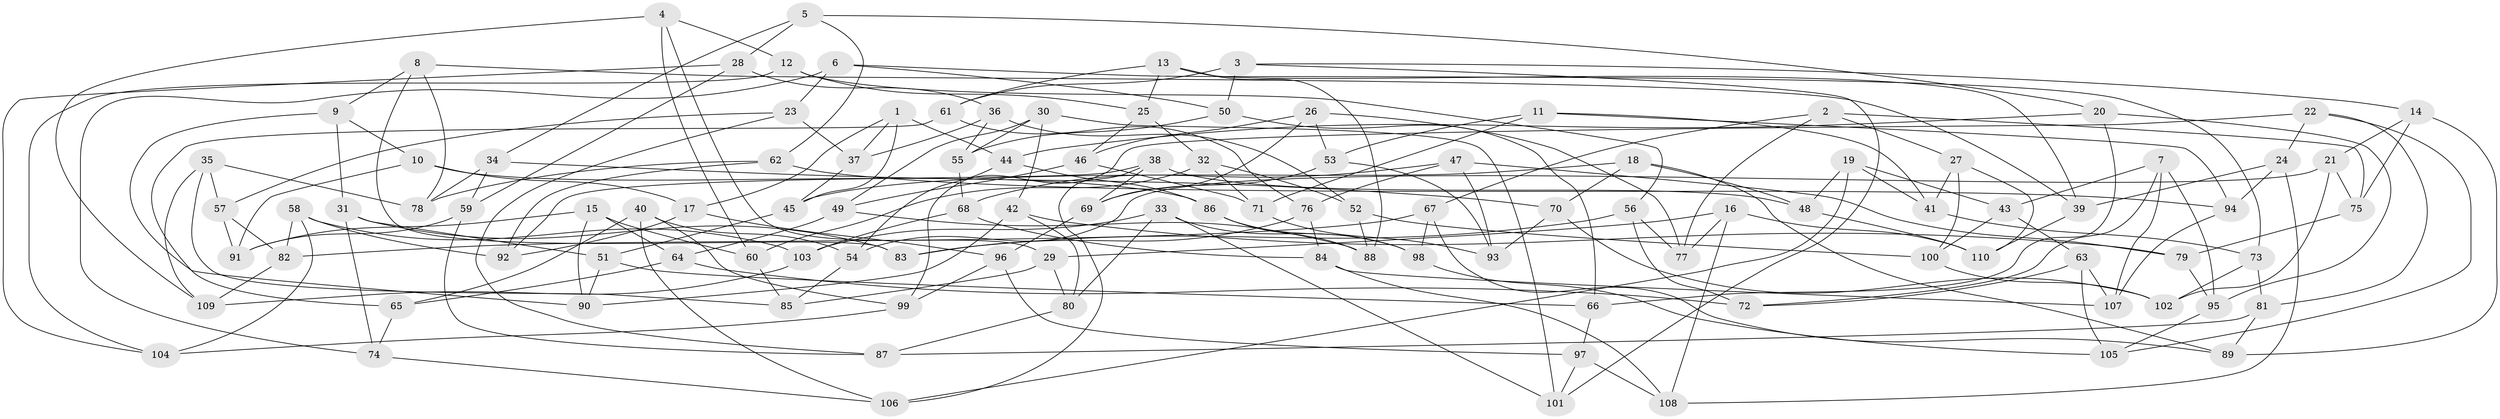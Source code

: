 // Generated by graph-tools (version 1.1) at 2025/03/03/09/25 03:03:09]
// undirected, 110 vertices, 220 edges
graph export_dot {
graph [start="1"]
  node [color=gray90,style=filled];
  1;
  2;
  3;
  4;
  5;
  6;
  7;
  8;
  9;
  10;
  11;
  12;
  13;
  14;
  15;
  16;
  17;
  18;
  19;
  20;
  21;
  22;
  23;
  24;
  25;
  26;
  27;
  28;
  29;
  30;
  31;
  32;
  33;
  34;
  35;
  36;
  37;
  38;
  39;
  40;
  41;
  42;
  43;
  44;
  45;
  46;
  47;
  48;
  49;
  50;
  51;
  52;
  53;
  54;
  55;
  56;
  57;
  58;
  59;
  60;
  61;
  62;
  63;
  64;
  65;
  66;
  67;
  68;
  69;
  70;
  71;
  72;
  73;
  74;
  75;
  76;
  77;
  78;
  79;
  80;
  81;
  82;
  83;
  84;
  85;
  86;
  87;
  88;
  89;
  90;
  91;
  92;
  93;
  94;
  95;
  96;
  97;
  98;
  99;
  100;
  101;
  102;
  103;
  104;
  105;
  106;
  107;
  108;
  109;
  110;
  1 -- 37;
  1 -- 45;
  1 -- 17;
  1 -- 44;
  2 -- 77;
  2 -- 27;
  2 -- 67;
  2 -- 75;
  3 -- 50;
  3 -- 101;
  3 -- 61;
  3 -- 14;
  4 -- 109;
  4 -- 12;
  4 -- 29;
  4 -- 60;
  5 -- 20;
  5 -- 28;
  5 -- 34;
  5 -- 62;
  6 -- 74;
  6 -- 23;
  6 -- 73;
  6 -- 50;
  7 -- 95;
  7 -- 43;
  7 -- 72;
  7 -- 107;
  8 -- 78;
  8 -- 39;
  8 -- 9;
  8 -- 83;
  9 -- 10;
  9 -- 31;
  9 -- 90;
  10 -- 17;
  10 -- 91;
  10 -- 86;
  11 -- 53;
  11 -- 41;
  11 -- 71;
  11 -- 94;
  12 -- 25;
  12 -- 56;
  12 -- 104;
  13 -- 39;
  13 -- 25;
  13 -- 61;
  13 -- 88;
  14 -- 21;
  14 -- 89;
  14 -- 75;
  15 -- 64;
  15 -- 91;
  15 -- 90;
  15 -- 60;
  16 -- 110;
  16 -- 77;
  16 -- 29;
  16 -- 108;
  17 -- 96;
  17 -- 92;
  18 -- 48;
  18 -- 70;
  18 -- 45;
  18 -- 89;
  19 -- 106;
  19 -- 48;
  19 -- 43;
  19 -- 41;
  20 -- 66;
  20 -- 95;
  20 -- 44;
  21 -- 54;
  21 -- 102;
  21 -- 75;
  22 -- 99;
  22 -- 24;
  22 -- 81;
  22 -- 105;
  23 -- 57;
  23 -- 37;
  23 -- 87;
  24 -- 108;
  24 -- 94;
  24 -- 39;
  25 -- 46;
  25 -- 32;
  26 -- 69;
  26 -- 77;
  26 -- 53;
  26 -- 46;
  27 -- 110;
  27 -- 41;
  27 -- 100;
  28 -- 104;
  28 -- 36;
  28 -- 59;
  29 -- 80;
  29 -- 85;
  30 -- 55;
  30 -- 42;
  30 -- 101;
  30 -- 49;
  31 -- 51;
  31 -- 74;
  31 -- 83;
  32 -- 71;
  32 -- 52;
  32 -- 60;
  33 -- 80;
  33 -- 101;
  33 -- 103;
  33 -- 98;
  34 -- 78;
  34 -- 70;
  34 -- 59;
  35 -- 109;
  35 -- 57;
  35 -- 78;
  35 -- 85;
  36 -- 55;
  36 -- 52;
  36 -- 37;
  37 -- 45;
  38 -- 48;
  38 -- 92;
  38 -- 106;
  38 -- 69;
  39 -- 110;
  40 -- 54;
  40 -- 106;
  40 -- 99;
  40 -- 65;
  41 -- 73;
  42 -- 79;
  42 -- 80;
  42 -- 90;
  43 -- 100;
  43 -- 63;
  44 -- 86;
  44 -- 54;
  45 -- 51;
  46 -- 71;
  46 -- 49;
  47 -- 93;
  47 -- 79;
  47 -- 68;
  47 -- 76;
  48 -- 110;
  49 -- 64;
  49 -- 88;
  50 -- 55;
  50 -- 66;
  51 -- 66;
  51 -- 90;
  52 -- 100;
  52 -- 88;
  53 -- 69;
  53 -- 93;
  54 -- 85;
  55 -- 68;
  56 -- 72;
  56 -- 83;
  56 -- 77;
  57 -- 82;
  57 -- 91;
  58 -- 82;
  58 -- 92;
  58 -- 104;
  58 -- 103;
  59 -- 91;
  59 -- 87;
  60 -- 85;
  61 -- 65;
  61 -- 76;
  62 -- 78;
  62 -- 92;
  62 -- 94;
  63 -- 72;
  63 -- 105;
  63 -- 107;
  64 -- 72;
  64 -- 65;
  65 -- 74;
  66 -- 97;
  67 -- 89;
  67 -- 98;
  67 -- 82;
  68 -- 103;
  68 -- 84;
  69 -- 96;
  70 -- 93;
  70 -- 102;
  71 -- 93;
  73 -- 102;
  73 -- 81;
  74 -- 106;
  75 -- 79;
  76 -- 84;
  76 -- 83;
  79 -- 95;
  80 -- 87;
  81 -- 87;
  81 -- 89;
  82 -- 109;
  84 -- 107;
  84 -- 108;
  86 -- 98;
  86 -- 88;
  94 -- 107;
  95 -- 105;
  96 -- 99;
  96 -- 97;
  97 -- 108;
  97 -- 101;
  98 -- 105;
  99 -- 104;
  100 -- 102;
  103 -- 109;
}
